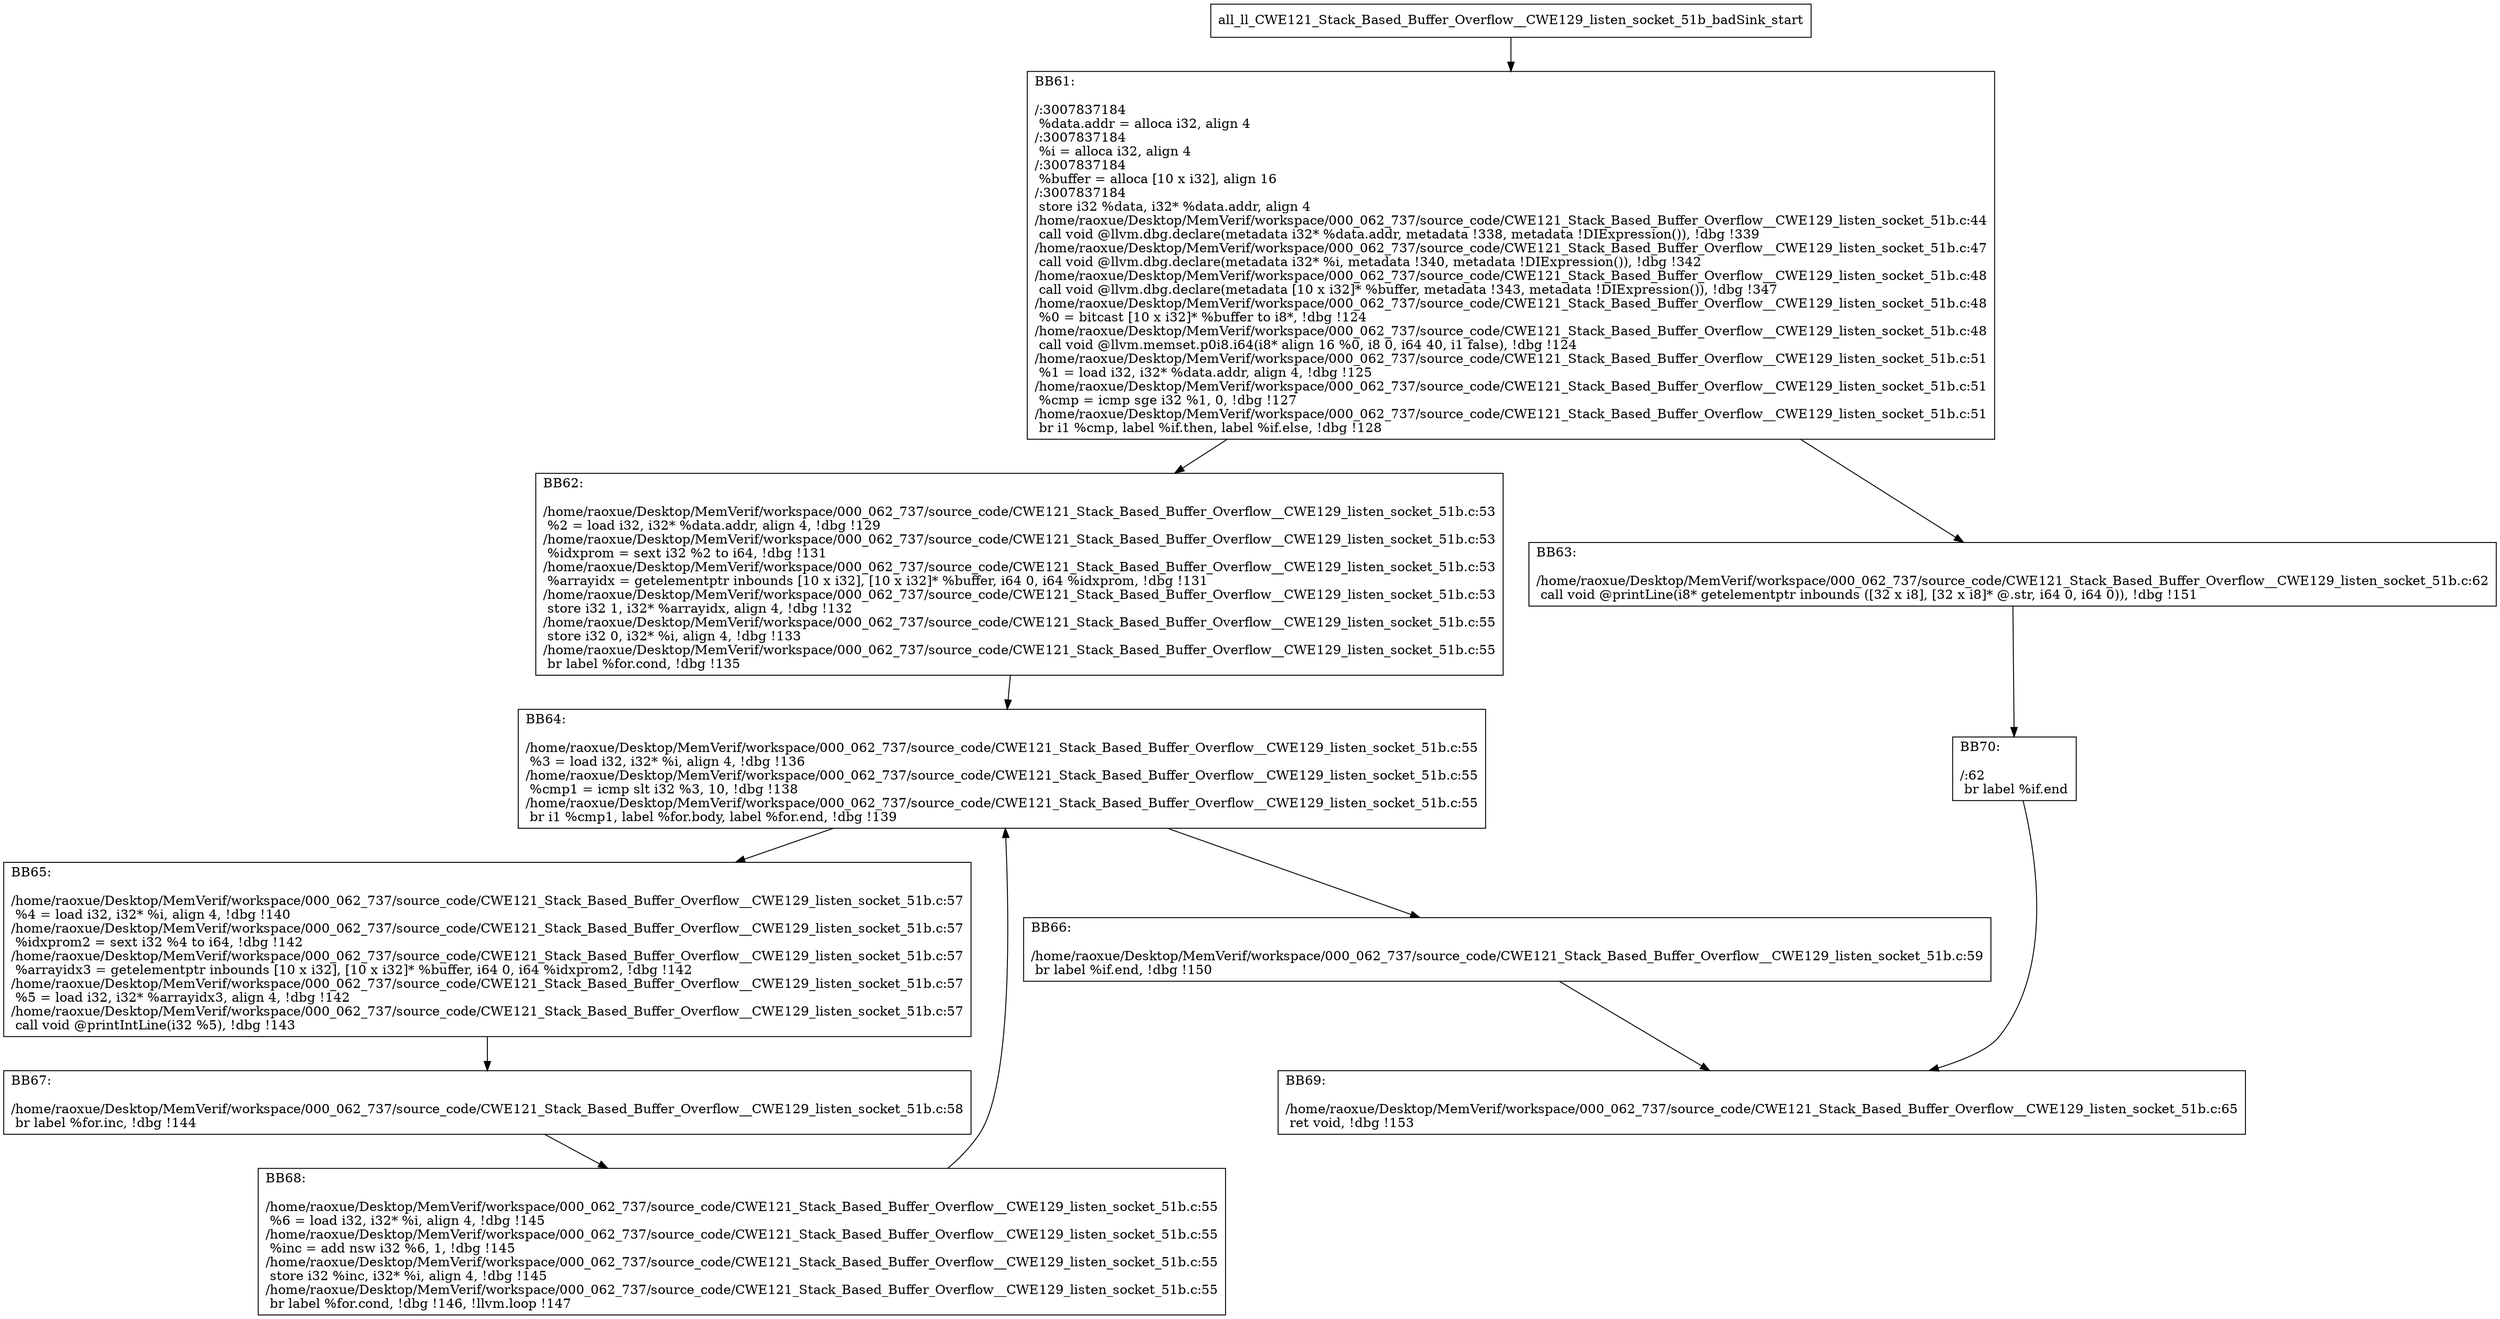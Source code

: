 digraph "CFG for'all_ll_CWE121_Stack_Based_Buffer_Overflow__CWE129_listen_socket_51b_badSink' function" {
	BBall_ll_CWE121_Stack_Based_Buffer_Overflow__CWE129_listen_socket_51b_badSink_start[shape=record,label="{all_ll_CWE121_Stack_Based_Buffer_Overflow__CWE129_listen_socket_51b_badSink_start}"];
	BBall_ll_CWE121_Stack_Based_Buffer_Overflow__CWE129_listen_socket_51b_badSink_start-> all_ll_CWE121_Stack_Based_Buffer_Overflow__CWE129_listen_socket_51b_badSinkBB61;
	all_ll_CWE121_Stack_Based_Buffer_Overflow__CWE129_listen_socket_51b_badSinkBB61 [shape=record, label="{BB61:\l\l/:3007837184\l
  %data.addr = alloca i32, align 4\l
/:3007837184\l
  %i = alloca i32, align 4\l
/:3007837184\l
  %buffer = alloca [10 x i32], align 16\l
/:3007837184\l
  store i32 %data, i32* %data.addr, align 4\l
/home/raoxue/Desktop/MemVerif/workspace/000_062_737/source_code/CWE121_Stack_Based_Buffer_Overflow__CWE129_listen_socket_51b.c:44\l
  call void @llvm.dbg.declare(metadata i32* %data.addr, metadata !338, metadata !DIExpression()), !dbg !339\l
/home/raoxue/Desktop/MemVerif/workspace/000_062_737/source_code/CWE121_Stack_Based_Buffer_Overflow__CWE129_listen_socket_51b.c:47\l
  call void @llvm.dbg.declare(metadata i32* %i, metadata !340, metadata !DIExpression()), !dbg !342\l
/home/raoxue/Desktop/MemVerif/workspace/000_062_737/source_code/CWE121_Stack_Based_Buffer_Overflow__CWE129_listen_socket_51b.c:48\l
  call void @llvm.dbg.declare(metadata [10 x i32]* %buffer, metadata !343, metadata !DIExpression()), !dbg !347\l
/home/raoxue/Desktop/MemVerif/workspace/000_062_737/source_code/CWE121_Stack_Based_Buffer_Overflow__CWE129_listen_socket_51b.c:48\l
  %0 = bitcast [10 x i32]* %buffer to i8*, !dbg !124\l
/home/raoxue/Desktop/MemVerif/workspace/000_062_737/source_code/CWE121_Stack_Based_Buffer_Overflow__CWE129_listen_socket_51b.c:48\l
  call void @llvm.memset.p0i8.i64(i8* align 16 %0, i8 0, i64 40, i1 false), !dbg !124\l
/home/raoxue/Desktop/MemVerif/workspace/000_062_737/source_code/CWE121_Stack_Based_Buffer_Overflow__CWE129_listen_socket_51b.c:51\l
  %1 = load i32, i32* %data.addr, align 4, !dbg !125\l
/home/raoxue/Desktop/MemVerif/workspace/000_062_737/source_code/CWE121_Stack_Based_Buffer_Overflow__CWE129_listen_socket_51b.c:51\l
  %cmp = icmp sge i32 %1, 0, !dbg !127\l
/home/raoxue/Desktop/MemVerif/workspace/000_062_737/source_code/CWE121_Stack_Based_Buffer_Overflow__CWE129_listen_socket_51b.c:51\l
  br i1 %cmp, label %if.then, label %if.else, !dbg !128\l
}"];
	all_ll_CWE121_Stack_Based_Buffer_Overflow__CWE129_listen_socket_51b_badSinkBB61-> all_ll_CWE121_Stack_Based_Buffer_Overflow__CWE129_listen_socket_51b_badSinkBB62;
	all_ll_CWE121_Stack_Based_Buffer_Overflow__CWE129_listen_socket_51b_badSinkBB61-> all_ll_CWE121_Stack_Based_Buffer_Overflow__CWE129_listen_socket_51b_badSinkBB63;
	all_ll_CWE121_Stack_Based_Buffer_Overflow__CWE129_listen_socket_51b_badSinkBB62 [shape=record, label="{BB62:\l\l/home/raoxue/Desktop/MemVerif/workspace/000_062_737/source_code/CWE121_Stack_Based_Buffer_Overflow__CWE129_listen_socket_51b.c:53\l
  %2 = load i32, i32* %data.addr, align 4, !dbg !129\l
/home/raoxue/Desktop/MemVerif/workspace/000_062_737/source_code/CWE121_Stack_Based_Buffer_Overflow__CWE129_listen_socket_51b.c:53\l
  %idxprom = sext i32 %2 to i64, !dbg !131\l
/home/raoxue/Desktop/MemVerif/workspace/000_062_737/source_code/CWE121_Stack_Based_Buffer_Overflow__CWE129_listen_socket_51b.c:53\l
  %arrayidx = getelementptr inbounds [10 x i32], [10 x i32]* %buffer, i64 0, i64 %idxprom, !dbg !131\l
/home/raoxue/Desktop/MemVerif/workspace/000_062_737/source_code/CWE121_Stack_Based_Buffer_Overflow__CWE129_listen_socket_51b.c:53\l
  store i32 1, i32* %arrayidx, align 4, !dbg !132\l
/home/raoxue/Desktop/MemVerif/workspace/000_062_737/source_code/CWE121_Stack_Based_Buffer_Overflow__CWE129_listen_socket_51b.c:55\l
  store i32 0, i32* %i, align 4, !dbg !133\l
/home/raoxue/Desktop/MemVerif/workspace/000_062_737/source_code/CWE121_Stack_Based_Buffer_Overflow__CWE129_listen_socket_51b.c:55\l
  br label %for.cond, !dbg !135\l
}"];
	all_ll_CWE121_Stack_Based_Buffer_Overflow__CWE129_listen_socket_51b_badSinkBB62-> all_ll_CWE121_Stack_Based_Buffer_Overflow__CWE129_listen_socket_51b_badSinkBB64;
	all_ll_CWE121_Stack_Based_Buffer_Overflow__CWE129_listen_socket_51b_badSinkBB64 [shape=record, label="{BB64:\l\l/home/raoxue/Desktop/MemVerif/workspace/000_062_737/source_code/CWE121_Stack_Based_Buffer_Overflow__CWE129_listen_socket_51b.c:55\l
  %3 = load i32, i32* %i, align 4, !dbg !136\l
/home/raoxue/Desktop/MemVerif/workspace/000_062_737/source_code/CWE121_Stack_Based_Buffer_Overflow__CWE129_listen_socket_51b.c:55\l
  %cmp1 = icmp slt i32 %3, 10, !dbg !138\l
/home/raoxue/Desktop/MemVerif/workspace/000_062_737/source_code/CWE121_Stack_Based_Buffer_Overflow__CWE129_listen_socket_51b.c:55\l
  br i1 %cmp1, label %for.body, label %for.end, !dbg !139\l
}"];
	all_ll_CWE121_Stack_Based_Buffer_Overflow__CWE129_listen_socket_51b_badSinkBB64-> all_ll_CWE121_Stack_Based_Buffer_Overflow__CWE129_listen_socket_51b_badSinkBB65;
	all_ll_CWE121_Stack_Based_Buffer_Overflow__CWE129_listen_socket_51b_badSinkBB64-> all_ll_CWE121_Stack_Based_Buffer_Overflow__CWE129_listen_socket_51b_badSinkBB66;
	all_ll_CWE121_Stack_Based_Buffer_Overflow__CWE129_listen_socket_51b_badSinkBB65 [shape=record, label="{BB65:\l\l/home/raoxue/Desktop/MemVerif/workspace/000_062_737/source_code/CWE121_Stack_Based_Buffer_Overflow__CWE129_listen_socket_51b.c:57\l
  %4 = load i32, i32* %i, align 4, !dbg !140\l
/home/raoxue/Desktop/MemVerif/workspace/000_062_737/source_code/CWE121_Stack_Based_Buffer_Overflow__CWE129_listen_socket_51b.c:57\l
  %idxprom2 = sext i32 %4 to i64, !dbg !142\l
/home/raoxue/Desktop/MemVerif/workspace/000_062_737/source_code/CWE121_Stack_Based_Buffer_Overflow__CWE129_listen_socket_51b.c:57\l
  %arrayidx3 = getelementptr inbounds [10 x i32], [10 x i32]* %buffer, i64 0, i64 %idxprom2, !dbg !142\l
/home/raoxue/Desktop/MemVerif/workspace/000_062_737/source_code/CWE121_Stack_Based_Buffer_Overflow__CWE129_listen_socket_51b.c:57\l
  %5 = load i32, i32* %arrayidx3, align 4, !dbg !142\l
/home/raoxue/Desktop/MemVerif/workspace/000_062_737/source_code/CWE121_Stack_Based_Buffer_Overflow__CWE129_listen_socket_51b.c:57\l
  call void @printIntLine(i32 %5), !dbg !143\l
}"];
	all_ll_CWE121_Stack_Based_Buffer_Overflow__CWE129_listen_socket_51b_badSinkBB65-> all_ll_CWE121_Stack_Based_Buffer_Overflow__CWE129_listen_socket_51b_badSinkBB67;
	all_ll_CWE121_Stack_Based_Buffer_Overflow__CWE129_listen_socket_51b_badSinkBB67 [shape=record, label="{BB67:\l\l/home/raoxue/Desktop/MemVerif/workspace/000_062_737/source_code/CWE121_Stack_Based_Buffer_Overflow__CWE129_listen_socket_51b.c:58\l
  br label %for.inc, !dbg !144\l
}"];
	all_ll_CWE121_Stack_Based_Buffer_Overflow__CWE129_listen_socket_51b_badSinkBB67-> all_ll_CWE121_Stack_Based_Buffer_Overflow__CWE129_listen_socket_51b_badSinkBB68;
	all_ll_CWE121_Stack_Based_Buffer_Overflow__CWE129_listen_socket_51b_badSinkBB68 [shape=record, label="{BB68:\l\l/home/raoxue/Desktop/MemVerif/workspace/000_062_737/source_code/CWE121_Stack_Based_Buffer_Overflow__CWE129_listen_socket_51b.c:55\l
  %6 = load i32, i32* %i, align 4, !dbg !145\l
/home/raoxue/Desktop/MemVerif/workspace/000_062_737/source_code/CWE121_Stack_Based_Buffer_Overflow__CWE129_listen_socket_51b.c:55\l
  %inc = add nsw i32 %6, 1, !dbg !145\l
/home/raoxue/Desktop/MemVerif/workspace/000_062_737/source_code/CWE121_Stack_Based_Buffer_Overflow__CWE129_listen_socket_51b.c:55\l
  store i32 %inc, i32* %i, align 4, !dbg !145\l
/home/raoxue/Desktop/MemVerif/workspace/000_062_737/source_code/CWE121_Stack_Based_Buffer_Overflow__CWE129_listen_socket_51b.c:55\l
  br label %for.cond, !dbg !146, !llvm.loop !147\l
}"];
	all_ll_CWE121_Stack_Based_Buffer_Overflow__CWE129_listen_socket_51b_badSinkBB68-> all_ll_CWE121_Stack_Based_Buffer_Overflow__CWE129_listen_socket_51b_badSinkBB64;
	all_ll_CWE121_Stack_Based_Buffer_Overflow__CWE129_listen_socket_51b_badSinkBB66 [shape=record, label="{BB66:\l\l/home/raoxue/Desktop/MemVerif/workspace/000_062_737/source_code/CWE121_Stack_Based_Buffer_Overflow__CWE129_listen_socket_51b.c:59\l
  br label %if.end, !dbg !150\l
}"];
	all_ll_CWE121_Stack_Based_Buffer_Overflow__CWE129_listen_socket_51b_badSinkBB66-> all_ll_CWE121_Stack_Based_Buffer_Overflow__CWE129_listen_socket_51b_badSinkBB69;
	all_ll_CWE121_Stack_Based_Buffer_Overflow__CWE129_listen_socket_51b_badSinkBB63 [shape=record, label="{BB63:\l\l/home/raoxue/Desktop/MemVerif/workspace/000_062_737/source_code/CWE121_Stack_Based_Buffer_Overflow__CWE129_listen_socket_51b.c:62\l
  call void @printLine(i8* getelementptr inbounds ([32 x i8], [32 x i8]* @.str, i64 0, i64 0)), !dbg !151\l
}"];
	all_ll_CWE121_Stack_Based_Buffer_Overflow__CWE129_listen_socket_51b_badSinkBB63-> all_ll_CWE121_Stack_Based_Buffer_Overflow__CWE129_listen_socket_51b_badSinkBB70;
	all_ll_CWE121_Stack_Based_Buffer_Overflow__CWE129_listen_socket_51b_badSinkBB70 [shape=record, label="{BB70:\l\l/:62\l
  br label %if.end\l
}"];
	all_ll_CWE121_Stack_Based_Buffer_Overflow__CWE129_listen_socket_51b_badSinkBB70-> all_ll_CWE121_Stack_Based_Buffer_Overflow__CWE129_listen_socket_51b_badSinkBB69;
	all_ll_CWE121_Stack_Based_Buffer_Overflow__CWE129_listen_socket_51b_badSinkBB69 [shape=record, label="{BB69:\l\l/home/raoxue/Desktop/MemVerif/workspace/000_062_737/source_code/CWE121_Stack_Based_Buffer_Overflow__CWE129_listen_socket_51b.c:65\l
  ret void, !dbg !153\l
}"];
}
